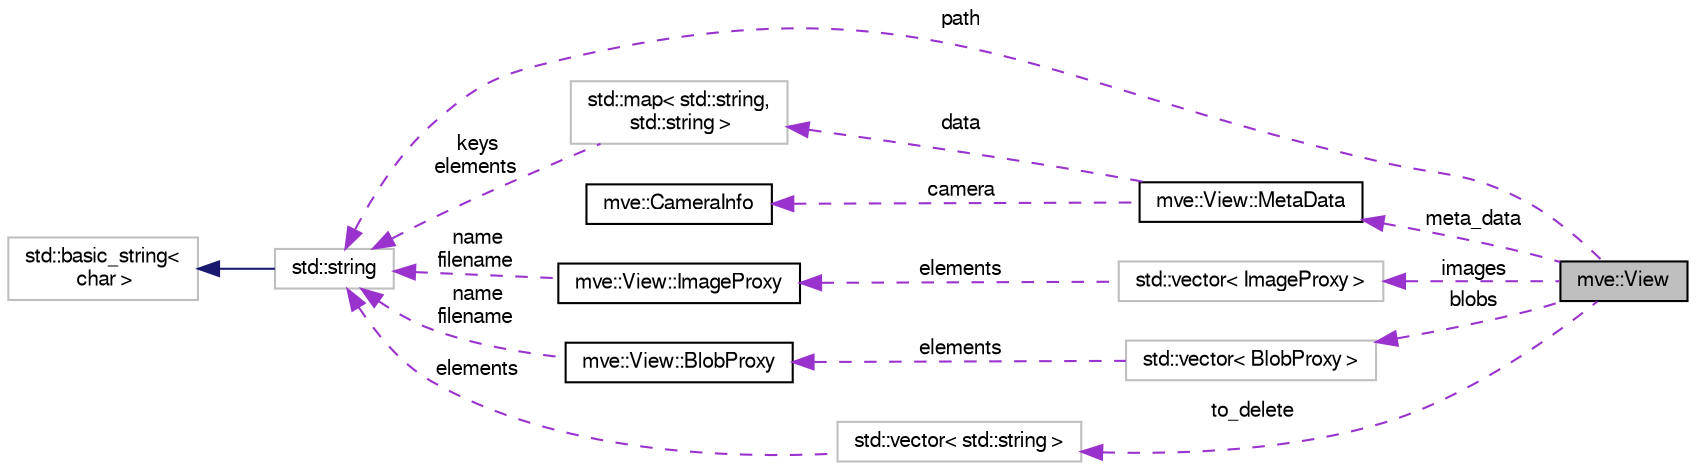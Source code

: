 digraph "mve::View"
{
  edge [fontname="FreeSans",fontsize="10",labelfontname="FreeSans",labelfontsize="10"];
  node [fontname="FreeSans",fontsize="10",shape=record];
  rankdir="LR";
  Node0 [label="mve::View",height=0.2,width=0.4,color="black", fillcolor="grey75", style="filled", fontcolor="black"];
  Node1 -> Node0 [dir="back",color="darkorchid3",fontsize="10",style="dashed",label=" images" ,fontname="FreeSans"];
  Node1 [label="std::vector\< ImageProxy \>",height=0.2,width=0.4,color="grey75", fillcolor="white", style="filled"];
  Node2 -> Node1 [dir="back",color="darkorchid3",fontsize="10",style="dashed",label=" elements" ,fontname="FreeSans"];
  Node2 [label="mve::View::ImageProxy",height=0.2,width=0.4,color="black", fillcolor="white", style="filled",URL="$structmve_1_1_view_1_1_image_proxy.html",tooltip="Proxy for images. "];
  Node3 -> Node2 [dir="back",color="darkorchid3",fontsize="10",style="dashed",label=" name\nfilename" ,fontname="FreeSans"];
  Node3 [label="std::string",height=0.2,width=0.4,color="grey75", fillcolor="white", style="filled",tooltip="STL class. "];
  Node4 -> Node3 [dir="back",color="midnightblue",fontsize="10",style="solid",fontname="FreeSans"];
  Node4 [label="std::basic_string\<\l char \>",height=0.2,width=0.4,color="grey75", fillcolor="white", style="filled",tooltip="STL class. "];
  Node5 -> Node0 [dir="back",color="darkorchid3",fontsize="10",style="dashed",label=" meta_data" ,fontname="FreeSans"];
  Node5 [label="mve::View::MetaData",height=0.2,width=0.4,color="black", fillcolor="white", style="filled",URL="$structmve_1_1_view_1_1_meta_data.html",tooltip="View meta information that stores key/value pairs and the camera. "];
  Node6 -> Node5 [dir="back",color="darkorchid3",fontsize="10",style="dashed",label=" camera" ,fontname="FreeSans"];
  Node6 [label="mve::CameraInfo",height=0.2,width=0.4,color="black", fillcolor="white", style="filled",URL="$structmve_1_1_camera_info.html",tooltip="Per-view camera information with various helper functions. "];
  Node7 -> Node5 [dir="back",color="darkorchid3",fontsize="10",style="dashed",label=" data" ,fontname="FreeSans"];
  Node7 [label="std::map\< std::string,\l std::string \>",height=0.2,width=0.4,color="grey75", fillcolor="white", style="filled"];
  Node3 -> Node7 [dir="back",color="darkorchid3",fontsize="10",style="dashed",label=" keys\nelements" ,fontname="FreeSans"];
  Node3 -> Node0 [dir="back",color="darkorchid3",fontsize="10",style="dashed",label=" path" ,fontname="FreeSans"];
  Node8 -> Node0 [dir="back",color="darkorchid3",fontsize="10",style="dashed",label=" blobs" ,fontname="FreeSans"];
  Node8 [label="std::vector\< BlobProxy \>",height=0.2,width=0.4,color="grey75", fillcolor="white", style="filled"];
  Node9 -> Node8 [dir="back",color="darkorchid3",fontsize="10",style="dashed",label=" elements" ,fontname="FreeSans"];
  Node9 [label="mve::View::BlobProxy",height=0.2,width=0.4,color="black", fillcolor="white", style="filled",URL="$structmve_1_1_view_1_1_blob_proxy.html",tooltip="Proxy for BLOBs (Binary Large OBjects). "];
  Node3 -> Node9 [dir="back",color="darkorchid3",fontsize="10",style="dashed",label=" name\nfilename" ,fontname="FreeSans"];
  Node10 -> Node0 [dir="back",color="darkorchid3",fontsize="10",style="dashed",label=" to_delete" ,fontname="FreeSans"];
  Node10 [label="std::vector\< std::string \>",height=0.2,width=0.4,color="grey75", fillcolor="white", style="filled"];
  Node3 -> Node10 [dir="back",color="darkorchid3",fontsize="10",style="dashed",label=" elements" ,fontname="FreeSans"];
}
